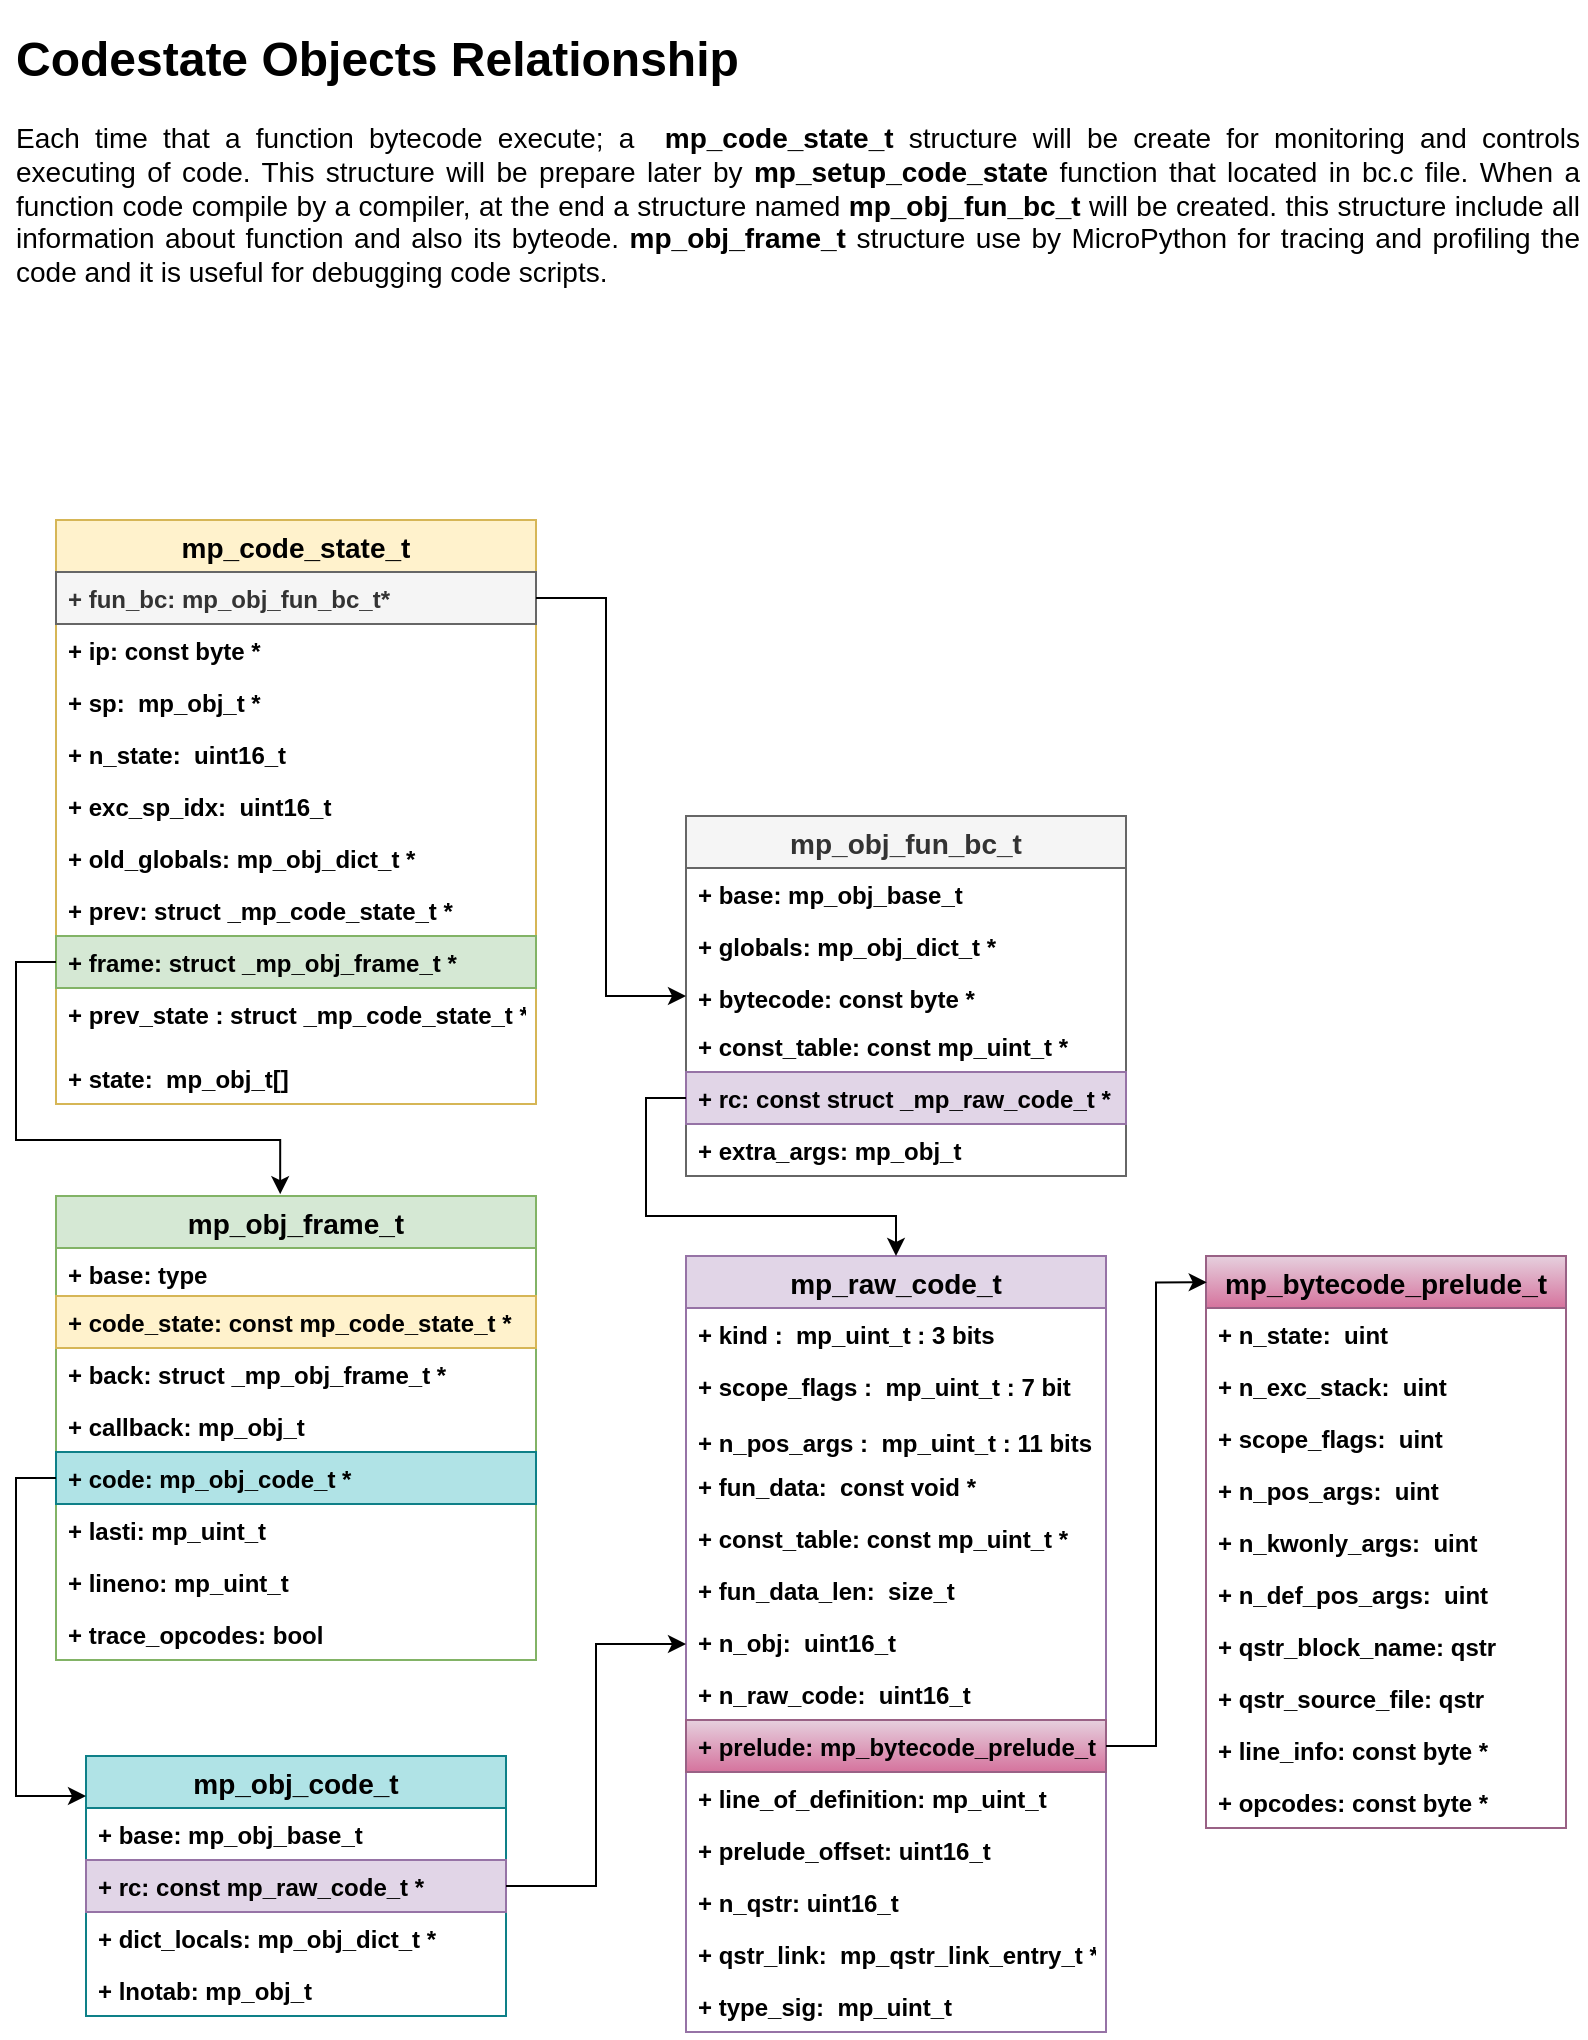 <mxfile version="15.9.1" type="github">
  <diagram id="wnDa86_sgH5_1HbZJhVr" name="Page-1">
    <mxGraphModel dx="914" dy="454" grid="1" gridSize="10" guides="1" tooltips="1" connect="1" arrows="1" fold="1" page="1" pageScale="1" pageWidth="850" pageHeight="1100" math="0" shadow="0">
      <root>
        <mxCell id="0" />
        <mxCell id="1" parent="0" />
        <mxCell id="a_ci2bYjOTqBM8tlO-We-2" value="mp_code_state_t" style="swimlane;fontStyle=1;childLayout=stackLayout;horizontal=1;startSize=26;fillColor=#fff2cc;horizontalStack=0;resizeParent=1;resizeParentMax=0;resizeLast=0;collapsible=1;marginBottom=0;fontSize=14;strokeColor=#d6b656;" parent="1" vertex="1">
          <mxGeometry x="65" y="290" width="240" height="292" as="geometry" />
        </mxCell>
        <mxCell id="a_ci2bYjOTqBM8tlO-We-3" value="+ fun_bc: mp_obj_fun_bc_t*" style="text;strokeColor=#666666;fillColor=#f5f5f5;align=left;verticalAlign=top;spacingLeft=4;spacingRight=4;overflow=hidden;rotatable=0;points=[[0,0.5],[1,0.5]];portConstraint=eastwest;fontSize=12;fontStyle=1;fontColor=#333333;" parent="a_ci2bYjOTqBM8tlO-We-2" vertex="1">
          <mxGeometry y="26" width="240" height="26" as="geometry" />
        </mxCell>
        <mxCell id="lMU0eE661rHLFskUPlmX-3" value="+ ip: const byte *" style="text;strokeColor=none;fillColor=none;align=left;verticalAlign=top;spacingLeft=4;spacingRight=4;overflow=hidden;rotatable=0;points=[[0,0.5],[1,0.5]];portConstraint=eastwest;fontStyle=1" vertex="1" parent="a_ci2bYjOTqBM8tlO-We-2">
          <mxGeometry y="52" width="240" height="26" as="geometry" />
        </mxCell>
        <mxCell id="lMU0eE661rHLFskUPlmX-7" value="+ sp:  mp_obj_t *" style="text;strokeColor=none;fillColor=none;align=left;verticalAlign=top;spacingLeft=4;spacingRight=4;overflow=hidden;rotatable=0;points=[[0,0.5],[1,0.5]];portConstraint=eastwest;fontStyle=1" vertex="1" parent="a_ci2bYjOTqBM8tlO-We-2">
          <mxGeometry y="78" width="240" height="26" as="geometry" />
        </mxCell>
        <mxCell id="lMU0eE661rHLFskUPlmX-6" value="+ n_state:  uint16_t" style="text;strokeColor=none;fillColor=none;align=left;verticalAlign=top;spacingLeft=4;spacingRight=4;overflow=hidden;rotatable=0;points=[[0,0.5],[1,0.5]];portConstraint=eastwest;fontStyle=1" vertex="1" parent="a_ci2bYjOTqBM8tlO-We-2">
          <mxGeometry y="104" width="240" height="26" as="geometry" />
        </mxCell>
        <mxCell id="lMU0eE661rHLFskUPlmX-8" value="+ exc_sp_idx:  uint16_t" style="text;strokeColor=none;fillColor=none;align=left;verticalAlign=top;spacingLeft=4;spacingRight=4;overflow=hidden;rotatable=0;points=[[0,0.5],[1,0.5]];portConstraint=eastwest;fontStyle=1" vertex="1" parent="a_ci2bYjOTqBM8tlO-We-2">
          <mxGeometry y="130" width="240" height="26" as="geometry" />
        </mxCell>
        <mxCell id="lMU0eE661rHLFskUPlmX-9" value="+ old_globals: mp_obj_dict_t *" style="text;strokeColor=none;fillColor=none;align=left;verticalAlign=top;spacingLeft=4;spacingRight=4;overflow=hidden;rotatable=0;points=[[0,0.5],[1,0.5]];portConstraint=eastwest;fontStyle=1" vertex="1" parent="a_ci2bYjOTqBM8tlO-We-2">
          <mxGeometry y="156" width="240" height="26" as="geometry" />
        </mxCell>
        <mxCell id="lMU0eE661rHLFskUPlmX-5" value="+ prev: struct _mp_code_state_t *" style="text;strokeColor=none;fillColor=none;align=left;verticalAlign=top;spacingLeft=4;spacingRight=4;overflow=hidden;rotatable=0;points=[[0,0.5],[1,0.5]];portConstraint=eastwest;fontStyle=1" vertex="1" parent="a_ci2bYjOTqBM8tlO-We-2">
          <mxGeometry y="182" width="240" height="26" as="geometry" />
        </mxCell>
        <mxCell id="a_ci2bYjOTqBM8tlO-We-4" value="+ frame: struct _mp_obj_frame_t *" style="text;strokeColor=#82b366;fillColor=#d5e8d4;align=left;verticalAlign=top;spacingLeft=4;spacingRight=4;overflow=hidden;rotatable=0;points=[[0,0.5],[1,0.5]];portConstraint=eastwest;fontSize=12;fontStyle=1" parent="a_ci2bYjOTqBM8tlO-We-2" vertex="1">
          <mxGeometry y="208" width="240" height="26" as="geometry" />
        </mxCell>
        <mxCell id="a_ci2bYjOTqBM8tlO-We-9" value="+ prev_state : struct _mp_code_state_t *" style="text;align=left;verticalAlign=top;spacingLeft=4;spacingRight=4;overflow=hidden;rotatable=0;points=[[0,0.5],[1,0.5]];portConstraint=eastwest;fontSize=12;fontStyle=1" parent="a_ci2bYjOTqBM8tlO-We-2" vertex="1">
          <mxGeometry y="234" width="240" height="32" as="geometry" />
        </mxCell>
        <mxCell id="lMU0eE661rHLFskUPlmX-14" value="+ state:  mp_obj_t[] " style="text;strokeColor=none;fillColor=none;align=left;verticalAlign=top;spacingLeft=4;spacingRight=4;overflow=hidden;rotatable=0;points=[[0,0.5],[1,0.5]];portConstraint=eastwest;fontStyle=1" vertex="1" parent="a_ci2bYjOTqBM8tlO-We-2">
          <mxGeometry y="266" width="240" height="26" as="geometry" />
        </mxCell>
        <mxCell id="a_ci2bYjOTqBM8tlO-We-25" value="mp_obj_fun_bc_t" style="swimlane;fontStyle=1;childLayout=stackLayout;horizontal=1;startSize=26;fillColor=#f5f5f5;horizontalStack=0;resizeParent=1;resizeParentMax=0;resizeLast=0;collapsible=1;marginBottom=0;fontSize=14;fontColor=#333333;strokeColor=#666666;" parent="1" vertex="1">
          <mxGeometry x="380" y="438" width="220" height="180" as="geometry" />
        </mxCell>
        <mxCell id="a_ci2bYjOTqBM8tlO-We-28" value="+ base: mp_obj_base_t" style="text;strokeColor=none;fillColor=none;align=left;verticalAlign=top;spacingLeft=4;spacingRight=4;overflow=hidden;rotatable=0;points=[[0,0.5],[1,0.5]];portConstraint=eastwest;fontSize=12;fontStyle=1" parent="a_ci2bYjOTqBM8tlO-We-25" vertex="1">
          <mxGeometry y="26" width="220" height="26" as="geometry" />
        </mxCell>
        <mxCell id="a_ci2bYjOTqBM8tlO-We-27" value="+ globals: mp_obj_dict_t *" style="text;strokeColor=none;fillColor=none;align=left;verticalAlign=top;spacingLeft=4;spacingRight=4;overflow=hidden;rotatable=0;points=[[0,0.5],[1,0.5]];portConstraint=eastwest;fontSize=12;fontStyle=1" parent="a_ci2bYjOTqBM8tlO-We-25" vertex="1">
          <mxGeometry y="52" width="220" height="26" as="geometry" />
        </mxCell>
        <mxCell id="a_ci2bYjOTqBM8tlO-We-26" value="+ bytecode: const byte *" style="text;strokeColor=none;fillColor=none;align=left;verticalAlign=top;spacingLeft=4;spacingRight=4;overflow=hidden;rotatable=0;points=[[0,0.5],[1,0.5]];portConstraint=eastwest;fontSize=12;fontStyle=1" parent="a_ci2bYjOTqBM8tlO-We-25" vertex="1">
          <mxGeometry y="78" width="220" height="24" as="geometry" />
        </mxCell>
        <mxCell id="a_ci2bYjOTqBM8tlO-We-35" value="+ const_table: const mp_uint_t *" style="text;strokeColor=none;fillColor=none;align=left;verticalAlign=top;spacingLeft=4;spacingRight=4;overflow=hidden;rotatable=0;points=[[0,0.5],[1,0.5]];portConstraint=eastwest;fontSize=12;fontStyle=1" parent="a_ci2bYjOTqBM8tlO-We-25" vertex="1">
          <mxGeometry y="102" width="220" height="26" as="geometry" />
        </mxCell>
        <mxCell id="a_ci2bYjOTqBM8tlO-We-36" value="+ rc: const struct _mp_raw_code_t *" style="text;strokeColor=#9673a6;fillColor=#e1d5e7;align=left;verticalAlign=top;spacingLeft=4;spacingRight=4;overflow=hidden;rotatable=0;points=[[0,0.5],[1,0.5]];portConstraint=eastwest;fontSize=12;fontStyle=1" parent="a_ci2bYjOTqBM8tlO-We-25" vertex="1">
          <mxGeometry y="128" width="220" height="26" as="geometry" />
        </mxCell>
        <mxCell id="a_ci2bYjOTqBM8tlO-We-37" value="+ extra_args: mp_obj_t" style="text;strokeColor=none;fillColor=none;align=left;verticalAlign=top;spacingLeft=4;spacingRight=4;overflow=hidden;rotatable=0;points=[[0,0.5],[1,0.5]];portConstraint=eastwest;fontSize=12;fontStyle=1" parent="a_ci2bYjOTqBM8tlO-We-25" vertex="1">
          <mxGeometry y="154" width="220" height="26" as="geometry" />
        </mxCell>
        <mxCell id="a_ci2bYjOTqBM8tlO-We-30" value="mp_obj_frame_t " style="swimlane;fontStyle=1;childLayout=stackLayout;horizontal=1;startSize=26;fillColor=#d5e8d4;horizontalStack=0;resizeParent=1;resizeParentMax=0;resizeLast=0;collapsible=1;marginBottom=0;fontSize=14;strokeColor=#82b366;" parent="1" vertex="1">
          <mxGeometry x="65" y="628" width="240" height="232" as="geometry" />
        </mxCell>
        <mxCell id="a_ci2bYjOTqBM8tlO-We-31" value="+ base: type" style="text;strokeColor=none;fillColor=none;align=left;verticalAlign=top;spacingLeft=4;spacingRight=4;overflow=hidden;rotatable=0;points=[[0,0.5],[1,0.5]];portConstraint=eastwest;fontSize=12;fontStyle=1" parent="a_ci2bYjOTqBM8tlO-We-30" vertex="1">
          <mxGeometry y="26" width="240" height="24" as="geometry" />
        </mxCell>
        <mxCell id="a_ci2bYjOTqBM8tlO-We-43" value="+ code_state: const mp_code_state_t *" style="text;strokeColor=#d6b656;fillColor=#fff2cc;align=left;verticalAlign=top;spacingLeft=4;spacingRight=4;overflow=hidden;rotatable=0;points=[[0,0.5],[1,0.5]];portConstraint=eastwest;fontSize=12;fontStyle=1" parent="a_ci2bYjOTqBM8tlO-We-30" vertex="1">
          <mxGeometry y="50" width="240" height="26" as="geometry" />
        </mxCell>
        <mxCell id="a_ci2bYjOTqBM8tlO-We-32" value="+ back: struct _mp_obj_frame_t *" style="text;strokeColor=none;fillColor=none;align=left;verticalAlign=top;spacingLeft=4;spacingRight=4;overflow=hidden;rotatable=0;points=[[0,0.5],[1,0.5]];portConstraint=eastwest;fontSize=12;fontStyle=1" parent="a_ci2bYjOTqBM8tlO-We-30" vertex="1">
          <mxGeometry y="76" width="240" height="26" as="geometry" />
        </mxCell>
        <mxCell id="a_ci2bYjOTqBM8tlO-We-45" value="+ callback: mp_obj_t " style="text;strokeColor=none;fillColor=none;align=left;verticalAlign=top;spacingLeft=4;spacingRight=4;overflow=hidden;rotatable=0;points=[[0,0.5],[1,0.5]];portConstraint=eastwest;fontSize=12;fontStyle=1" parent="a_ci2bYjOTqBM8tlO-We-30" vertex="1">
          <mxGeometry y="102" width="240" height="26" as="geometry" />
        </mxCell>
        <mxCell id="a_ci2bYjOTqBM8tlO-We-44" value="+ code: mp_obj_code_t *" style="text;strokeColor=#0e8088;fillColor=#b0e3e6;align=left;verticalAlign=top;spacingLeft=4;spacingRight=4;overflow=hidden;rotatable=0;points=[[0,0.5],[1,0.5]];portConstraint=eastwest;fontSize=12;fontStyle=1" parent="a_ci2bYjOTqBM8tlO-We-30" vertex="1">
          <mxGeometry y="128" width="240" height="26" as="geometry" />
        </mxCell>
        <mxCell id="a_ci2bYjOTqBM8tlO-We-33" value="+ lasti: mp_uint_t " style="text;strokeColor=none;fillColor=none;align=left;verticalAlign=top;spacingLeft=4;spacingRight=4;overflow=hidden;rotatable=0;points=[[0,0.5],[1,0.5]];portConstraint=eastwest;fontSize=12;fontStyle=1" parent="a_ci2bYjOTqBM8tlO-We-30" vertex="1">
          <mxGeometry y="154" width="240" height="26" as="geometry" />
        </mxCell>
        <mxCell id="a_ci2bYjOTqBM8tlO-We-47" value="+ lineno: mp_uint_t " style="text;strokeColor=none;fillColor=none;align=left;verticalAlign=top;spacingLeft=4;spacingRight=4;overflow=hidden;rotatable=0;points=[[0,0.5],[1,0.5]];portConstraint=eastwest;fontSize=12;fontStyle=1" parent="a_ci2bYjOTqBM8tlO-We-30" vertex="1">
          <mxGeometry y="180" width="240" height="26" as="geometry" />
        </mxCell>
        <mxCell id="a_ci2bYjOTqBM8tlO-We-49" value="+ trace_opcodes: bool" style="text;strokeColor=none;fillColor=none;align=left;verticalAlign=top;spacingLeft=4;spacingRight=4;overflow=hidden;rotatable=0;points=[[0,0.5],[1,0.5]];portConstraint=eastwest;fontSize=12;fontStyle=1" parent="a_ci2bYjOTqBM8tlO-We-30" vertex="1">
          <mxGeometry y="206" width="240" height="26" as="geometry" />
        </mxCell>
        <mxCell id="a_ci2bYjOTqBM8tlO-We-38" value="mp_raw_code_t " style="swimlane;fontStyle=1;childLayout=stackLayout;horizontal=1;startSize=26;fillColor=#e1d5e7;horizontalStack=0;resizeParent=1;resizeParentMax=0;resizeLast=0;collapsible=1;marginBottom=0;fontSize=14;strokeColor=#9673a6;" parent="1" vertex="1">
          <mxGeometry x="380" y="658" width="210" height="388" as="geometry" />
        </mxCell>
        <mxCell id="a_ci2bYjOTqBM8tlO-We-39" value="+ kind :  mp_uint_t : 3 bits" style="text;strokeColor=none;fillColor=none;align=left;verticalAlign=top;spacingLeft=4;spacingRight=4;overflow=hidden;rotatable=0;points=[[0,0.5],[1,0.5]];portConstraint=eastwest;fontSize=12;fontStyle=1" parent="a_ci2bYjOTqBM8tlO-We-38" vertex="1">
          <mxGeometry y="26" width="210" height="26" as="geometry" />
        </mxCell>
        <mxCell id="a_ci2bYjOTqBM8tlO-We-40" value="+ scope_flags :  mp_uint_t : 7 bit" style="text;strokeColor=none;fillColor=none;align=left;verticalAlign=top;spacingLeft=4;spacingRight=4;overflow=hidden;rotatable=0;points=[[0,0.5],[1,0.5]];portConstraint=eastwest;fontSize=12;fontStyle=1" parent="a_ci2bYjOTqBM8tlO-We-38" vertex="1">
          <mxGeometry y="52" width="210" height="28" as="geometry" />
        </mxCell>
        <mxCell id="a_ci2bYjOTqBM8tlO-We-41" value="+ n_pos_args :  mp_uint_t : 11 bits" style="text;strokeColor=none;fillColor=none;align=left;verticalAlign=top;spacingLeft=4;spacingRight=4;overflow=hidden;rotatable=0;points=[[0,0.5],[1,0.5]];portConstraint=eastwest;fontSize=12;fontStyle=1" parent="a_ci2bYjOTqBM8tlO-We-38" vertex="1">
          <mxGeometry y="80" width="210" height="22" as="geometry" />
        </mxCell>
        <mxCell id="BdHdynzSusa7COlGPXgd-5" value="+ fun_data:  const void *" style="text;strokeColor=none;fillColor=none;align=left;verticalAlign=top;spacingLeft=4;spacingRight=4;overflow=hidden;rotatable=0;points=[[0,0.5],[1,0.5]];portConstraint=eastwest;fontStyle=1" parent="a_ci2bYjOTqBM8tlO-We-38" vertex="1">
          <mxGeometry y="102" width="210" height="26" as="geometry" />
        </mxCell>
        <mxCell id="BdHdynzSusa7COlGPXgd-6" value="+ const_table: const mp_uint_t *" style="text;strokeColor=none;fillColor=none;align=left;verticalAlign=top;spacingLeft=4;spacingRight=4;overflow=hidden;rotatable=0;points=[[0,0.5],[1,0.5]];portConstraint=eastwest;fontStyle=1" parent="a_ci2bYjOTqBM8tlO-We-38" vertex="1">
          <mxGeometry y="128" width="210" height="26" as="geometry" />
        </mxCell>
        <mxCell id="BdHdynzSusa7COlGPXgd-8" value="+ fun_data_len:  size_t" style="text;strokeColor=none;fillColor=none;align=left;verticalAlign=top;spacingLeft=4;spacingRight=4;overflow=hidden;rotatable=0;points=[[0,0.5],[1,0.5]];portConstraint=eastwest;fontStyle=1" parent="a_ci2bYjOTqBM8tlO-We-38" vertex="1">
          <mxGeometry y="154" width="210" height="26" as="geometry" />
        </mxCell>
        <mxCell id="BdHdynzSusa7COlGPXgd-10" value="+ n_obj:  uint16_t" style="text;strokeColor=none;fillColor=none;align=left;verticalAlign=top;spacingLeft=4;spacingRight=4;overflow=hidden;rotatable=0;points=[[0,0.5],[1,0.5]];portConstraint=eastwest;fontStyle=1" parent="a_ci2bYjOTqBM8tlO-We-38" vertex="1">
          <mxGeometry y="180" width="210" height="26" as="geometry" />
        </mxCell>
        <mxCell id="BdHdynzSusa7COlGPXgd-9" value="+ n_raw_code:  uint16_t" style="text;strokeColor=none;fillColor=none;align=left;verticalAlign=top;spacingLeft=4;spacingRight=4;overflow=hidden;rotatable=0;points=[[0,0.5],[1,0.5]];portConstraint=eastwest;fontStyle=1" parent="a_ci2bYjOTqBM8tlO-We-38" vertex="1">
          <mxGeometry y="206" width="210" height="26" as="geometry" />
        </mxCell>
        <mxCell id="BdHdynzSusa7COlGPXgd-11" value="+ prelude: mp_bytecode_prelude_t" style="text;strokeColor=#996185;fillColor=#e6d0de;align=left;verticalAlign=top;spacingLeft=4;spacingRight=4;overflow=hidden;rotatable=0;points=[[0,0.5],[1,0.5]];portConstraint=eastwest;fontStyle=1;gradientColor=#d5739d;" parent="a_ci2bYjOTqBM8tlO-We-38" vertex="1">
          <mxGeometry y="232" width="210" height="26" as="geometry" />
        </mxCell>
        <mxCell id="BdHdynzSusa7COlGPXgd-7" value="+ line_of_definition: mp_uint_t" style="text;strokeColor=none;fillColor=none;align=left;verticalAlign=top;spacingLeft=4;spacingRight=4;overflow=hidden;rotatable=0;points=[[0,0.5],[1,0.5]];portConstraint=eastwest;fontStyle=1" parent="a_ci2bYjOTqBM8tlO-We-38" vertex="1">
          <mxGeometry y="258" width="210" height="26" as="geometry" />
        </mxCell>
        <mxCell id="BdHdynzSusa7COlGPXgd-12" value="+ prelude_offset: uint16_t" style="text;strokeColor=none;fillColor=none;align=left;verticalAlign=top;spacingLeft=4;spacingRight=4;overflow=hidden;rotatable=0;points=[[0,0.5],[1,0.5]];portConstraint=eastwest;fontStyle=1" parent="a_ci2bYjOTqBM8tlO-We-38" vertex="1">
          <mxGeometry y="284" width="210" height="26" as="geometry" />
        </mxCell>
        <mxCell id="BdHdynzSusa7COlGPXgd-13" value="+ n_qstr: uint16_t" style="text;strokeColor=none;fillColor=none;align=left;verticalAlign=top;spacingLeft=4;spacingRight=4;overflow=hidden;rotatable=0;points=[[0,0.5],[1,0.5]];portConstraint=eastwest;fontStyle=1" parent="a_ci2bYjOTqBM8tlO-We-38" vertex="1">
          <mxGeometry y="310" width="210" height="26" as="geometry" />
        </mxCell>
        <mxCell id="BdHdynzSusa7COlGPXgd-15" value="+ qstr_link:  mp_qstr_link_entry_t *" style="text;strokeColor=none;fillColor=none;align=left;verticalAlign=top;spacingLeft=4;spacingRight=4;overflow=hidden;rotatable=0;points=[[0,0.5],[1,0.5]];portConstraint=eastwest;fontStyle=1" parent="a_ci2bYjOTqBM8tlO-We-38" vertex="1">
          <mxGeometry y="336" width="210" height="26" as="geometry" />
        </mxCell>
        <mxCell id="BdHdynzSusa7COlGPXgd-14" value="+ type_sig:  mp_uint_t" style="text;strokeColor=none;fillColor=none;align=left;verticalAlign=top;spacingLeft=4;spacingRight=4;overflow=hidden;rotatable=0;points=[[0,0.5],[1,0.5]];portConstraint=eastwest;fontStyle=1" parent="a_ci2bYjOTqBM8tlO-We-38" vertex="1">
          <mxGeometry y="362" width="210" height="26" as="geometry" />
        </mxCell>
        <mxCell id="a_ci2bYjOTqBM8tlO-We-52" value="mp_obj_code_t" style="swimlane;fontStyle=1;childLayout=stackLayout;horizontal=1;startSize=26;fillColor=#b0e3e6;horizontalStack=0;resizeParent=1;resizeParentMax=0;resizeLast=0;collapsible=1;marginBottom=0;fontSize=14;strokeColor=#0e8088;" parent="1" vertex="1">
          <mxGeometry x="80" y="908" width="210" height="130" as="geometry" />
        </mxCell>
        <mxCell id="a_ci2bYjOTqBM8tlO-We-53" value="+ base: mp_obj_base_t" style="text;strokeColor=none;fillColor=none;align=left;verticalAlign=top;spacingLeft=4;spacingRight=4;overflow=hidden;rotatable=0;points=[[0,0.5],[1,0.5]];portConstraint=eastwest;fontSize=12;fontStyle=1" parent="a_ci2bYjOTqBM8tlO-We-52" vertex="1">
          <mxGeometry y="26" width="210" height="26" as="geometry" />
        </mxCell>
        <mxCell id="a_ci2bYjOTqBM8tlO-We-54" value="+ rc: const mp_raw_code_t *" style="text;strokeColor=#9673a6;fillColor=#e1d5e7;align=left;verticalAlign=top;spacingLeft=4;spacingRight=4;overflow=hidden;rotatable=0;points=[[0,0.5],[1,0.5]];portConstraint=eastwest;fontSize=12;fontStyle=1" parent="a_ci2bYjOTqBM8tlO-We-52" vertex="1">
          <mxGeometry y="52" width="210" height="26" as="geometry" />
        </mxCell>
        <mxCell id="a_ci2bYjOTqBM8tlO-We-55" value="+ dict_locals: mp_obj_dict_t *" style="text;strokeColor=none;fillColor=none;align=left;verticalAlign=top;spacingLeft=4;spacingRight=4;overflow=hidden;rotatable=0;points=[[0,0.5],[1,0.5]];portConstraint=eastwest;fontSize=12;fontStyle=1" parent="a_ci2bYjOTqBM8tlO-We-52" vertex="1">
          <mxGeometry y="78" width="210" height="26" as="geometry" />
        </mxCell>
        <mxCell id="BdHdynzSusa7COlGPXgd-1" value="+ lnotab: mp_obj_t " style="text;strokeColor=none;fillColor=none;align=left;verticalAlign=top;spacingLeft=4;spacingRight=4;overflow=hidden;rotatable=0;points=[[0,0.5],[1,0.5]];portConstraint=eastwest;fontStyle=1" parent="a_ci2bYjOTqBM8tlO-We-52" vertex="1">
          <mxGeometry y="104" width="210" height="26" as="geometry" />
        </mxCell>
        <mxCell id="BdHdynzSusa7COlGPXgd-23" value="mp_bytecode_prelude_t" style="swimlane;fontStyle=1;childLayout=stackLayout;horizontal=1;startSize=26;fillColor=#e6d0de;horizontalStack=0;resizeParent=1;resizeParentMax=0;resizeLast=0;collapsible=1;marginBottom=0;fontSize=14;strokeColor=#996185;gradientColor=#d5739d;" parent="1" vertex="1">
          <mxGeometry x="640" y="658" width="180" height="286" as="geometry" />
        </mxCell>
        <mxCell id="BdHdynzSusa7COlGPXgd-24" value="+ n_state:  uint" style="text;strokeColor=none;fillColor=none;align=left;verticalAlign=top;spacingLeft=4;spacingRight=4;overflow=hidden;rotatable=0;points=[[0,0.5],[1,0.5]];portConstraint=eastwest;fontSize=12;fontStyle=1" parent="BdHdynzSusa7COlGPXgd-23" vertex="1">
          <mxGeometry y="26" width="180" height="26" as="geometry" />
        </mxCell>
        <mxCell id="BdHdynzSusa7COlGPXgd-25" value="+ n_exc_stack:  uint" style="text;strokeColor=none;fillColor=none;align=left;verticalAlign=top;spacingLeft=4;spacingRight=4;overflow=hidden;rotatable=0;points=[[0,0.5],[1,0.5]];portConstraint=eastwest;fontSize=12;fontStyle=1" parent="BdHdynzSusa7COlGPXgd-23" vertex="1">
          <mxGeometry y="52" width="180" height="26" as="geometry" />
        </mxCell>
        <mxCell id="BdHdynzSusa7COlGPXgd-31" value="+ scope_flags:  uint" style="text;strokeColor=none;fillColor=none;align=left;verticalAlign=top;spacingLeft=4;spacingRight=4;overflow=hidden;rotatable=0;points=[[0,0.5],[1,0.5]];portConstraint=eastwest;fontSize=12;fontStyle=1" parent="BdHdynzSusa7COlGPXgd-23" vertex="1">
          <mxGeometry y="78" width="180" height="26" as="geometry" />
        </mxCell>
        <mxCell id="BdHdynzSusa7COlGPXgd-32" value="+ n_pos_args:  uint" style="text;strokeColor=none;fillColor=none;align=left;verticalAlign=top;spacingLeft=4;spacingRight=4;overflow=hidden;rotatable=0;points=[[0,0.5],[1,0.5]];portConstraint=eastwest;fontSize=12;fontStyle=1" parent="BdHdynzSusa7COlGPXgd-23" vertex="1">
          <mxGeometry y="104" width="180" height="26" as="geometry" />
        </mxCell>
        <mxCell id="BdHdynzSusa7COlGPXgd-34" value="+ n_kwonly_args:  uint" style="text;strokeColor=none;fillColor=none;align=left;verticalAlign=top;spacingLeft=4;spacingRight=4;overflow=hidden;rotatable=0;points=[[0,0.5],[1,0.5]];portConstraint=eastwest;fontSize=12;fontStyle=1" parent="BdHdynzSusa7COlGPXgd-23" vertex="1">
          <mxGeometry y="130" width="180" height="26" as="geometry" />
        </mxCell>
        <mxCell id="BdHdynzSusa7COlGPXgd-35" value="+ n_def_pos_args:  uint" style="text;strokeColor=none;fillColor=none;align=left;verticalAlign=top;spacingLeft=4;spacingRight=4;overflow=hidden;rotatable=0;points=[[0,0.5],[1,0.5]];portConstraint=eastwest;fontSize=12;fontStyle=1" parent="BdHdynzSusa7COlGPXgd-23" vertex="1">
          <mxGeometry y="156" width="180" height="26" as="geometry" />
        </mxCell>
        <mxCell id="BdHdynzSusa7COlGPXgd-36" value="+ qstr_block_name: qstr" style="text;strokeColor=none;fillColor=none;align=left;verticalAlign=top;spacingLeft=4;spacingRight=4;overflow=hidden;rotatable=0;points=[[0,0.5],[1,0.5]];portConstraint=eastwest;fontSize=12;fontStyle=1" parent="BdHdynzSusa7COlGPXgd-23" vertex="1">
          <mxGeometry y="182" width="180" height="26" as="geometry" />
        </mxCell>
        <mxCell id="BdHdynzSusa7COlGPXgd-33" value="+ qstr_source_file: qstr" style="text;strokeColor=none;fillColor=none;align=left;verticalAlign=top;spacingLeft=4;spacingRight=4;overflow=hidden;rotatable=0;points=[[0,0.5],[1,0.5]];portConstraint=eastwest;fontSize=12;fontStyle=1" parent="BdHdynzSusa7COlGPXgd-23" vertex="1">
          <mxGeometry y="208" width="180" height="26" as="geometry" />
        </mxCell>
        <mxCell id="BdHdynzSusa7COlGPXgd-37" value="+ line_info: const byte *" style="text;strokeColor=none;fillColor=none;align=left;verticalAlign=top;spacingLeft=4;spacingRight=4;overflow=hidden;rotatable=0;points=[[0,0.5],[1,0.5]];portConstraint=eastwest;fontSize=12;fontStyle=1" parent="BdHdynzSusa7COlGPXgd-23" vertex="1">
          <mxGeometry y="234" width="180" height="26" as="geometry" />
        </mxCell>
        <mxCell id="BdHdynzSusa7COlGPXgd-39" value="+ opcodes: const byte *" style="text;strokeColor=none;fillColor=none;align=left;verticalAlign=top;spacingLeft=4;spacingRight=4;overflow=hidden;rotatable=0;points=[[0,0.5],[1,0.5]];portConstraint=eastwest;fontSize=12;fontStyle=1" parent="BdHdynzSusa7COlGPXgd-23" vertex="1">
          <mxGeometry y="260" width="180" height="26" as="geometry" />
        </mxCell>
        <mxCell id="BdHdynzSusa7COlGPXgd-27" style="edgeStyle=orthogonalEdgeStyle;rounded=0;orthogonalLoop=1;jettySize=auto;html=1;entryX=0.002;entryY=0.046;entryDx=0;entryDy=0;fontSize=12;entryPerimeter=0;" parent="1" source="BdHdynzSusa7COlGPXgd-11" target="BdHdynzSusa7COlGPXgd-23" edge="1">
          <mxGeometry relative="1" as="geometry" />
        </mxCell>
        <mxCell id="BdHdynzSusa7COlGPXgd-47" style="edgeStyle=orthogonalEdgeStyle;rounded=0;orthogonalLoop=1;jettySize=auto;html=1;entryX=0;entryY=0.154;entryDx=0;entryDy=0;entryPerimeter=0;fontSize=14;" parent="1" source="a_ci2bYjOTqBM8tlO-We-44" target="a_ci2bYjOTqBM8tlO-We-52" edge="1">
          <mxGeometry relative="1" as="geometry" />
        </mxCell>
        <mxCell id="BdHdynzSusa7COlGPXgd-48" style="edgeStyle=orthogonalEdgeStyle;rounded=0;orthogonalLoop=1;jettySize=auto;html=1;fontSize=14;" parent="1" source="a_ci2bYjOTqBM8tlO-We-54" target="a_ci2bYjOTqBM8tlO-We-38" edge="1">
          <mxGeometry relative="1" as="geometry" />
        </mxCell>
        <mxCell id="BdHdynzSusa7COlGPXgd-49" style="edgeStyle=orthogonalEdgeStyle;rounded=0;orthogonalLoop=1;jettySize=auto;html=1;fontSize=14;" parent="1" source="a_ci2bYjOTqBM8tlO-We-36" target="a_ci2bYjOTqBM8tlO-We-38" edge="1">
          <mxGeometry relative="1" as="geometry">
            <Array as="points">
              <mxPoint x="360" y="579" />
              <mxPoint x="360" y="638" />
              <mxPoint x="485" y="638" />
            </Array>
          </mxGeometry>
        </mxCell>
        <mxCell id="lMU0eE661rHLFskUPlmX-11" style="edgeStyle=orthogonalEdgeStyle;rounded=0;orthogonalLoop=1;jettySize=auto;html=1;" edge="1" parent="1" source="a_ci2bYjOTqBM8tlO-We-3" target="a_ci2bYjOTqBM8tlO-We-25">
          <mxGeometry relative="1" as="geometry">
            <Array as="points">
              <mxPoint x="340" y="329" />
              <mxPoint x="340" y="528" />
            </Array>
          </mxGeometry>
        </mxCell>
        <mxCell id="lMU0eE661rHLFskUPlmX-13" style="edgeStyle=orthogonalEdgeStyle;rounded=0;orthogonalLoop=1;jettySize=auto;html=1;entryX=0.467;entryY=-0.004;entryDx=0;entryDy=0;entryPerimeter=0;" edge="1" parent="1" source="a_ci2bYjOTqBM8tlO-We-4" target="a_ci2bYjOTqBM8tlO-We-30">
          <mxGeometry relative="1" as="geometry">
            <Array as="points">
              <mxPoint x="45" y="511" />
              <mxPoint x="45" y="600" />
              <mxPoint x="177" y="600" />
            </Array>
          </mxGeometry>
        </mxCell>
        <mxCell id="lMU0eE661rHLFskUPlmX-15" value="&lt;h1&gt;Codestate Objects Relationship&lt;br&gt;&lt;/h1&gt;&lt;p align=&quot;justify&quot;&gt;&lt;font style=&quot;font-size: 14px&quot;&gt;Each time that a function bytecode execute; a&amp;nbsp; &lt;b&gt;mp_code_state_t&lt;/b&gt; structure will be create for monitoring and controls executing of code. This structure will be prepare later by &lt;b&gt;mp_setup_code_state&lt;/b&gt; function that located in bc.c file. When a function code compile by a compiler, at the end a structure named &lt;b&gt;mp_obj_fun_bc_t&lt;/b&gt; will be created. this structure include all information about function and also its byteode. &lt;b&gt;mp_obj_frame_t&lt;/b&gt; structure use by MicroPython for tracing and profiling the code and it is useful for debugging code scripts.&amp;nbsp;&lt;/font&gt; &lt;br&gt;&lt;/p&gt;" style="text;html=1;strokeColor=none;fillColor=none;spacing=5;spacingTop=-20;whiteSpace=wrap;overflow=hidden;rounded=0;" vertex="1" parent="1">
          <mxGeometry x="40" y="40" width="790" height="220" as="geometry" />
        </mxCell>
      </root>
    </mxGraphModel>
  </diagram>
</mxfile>
